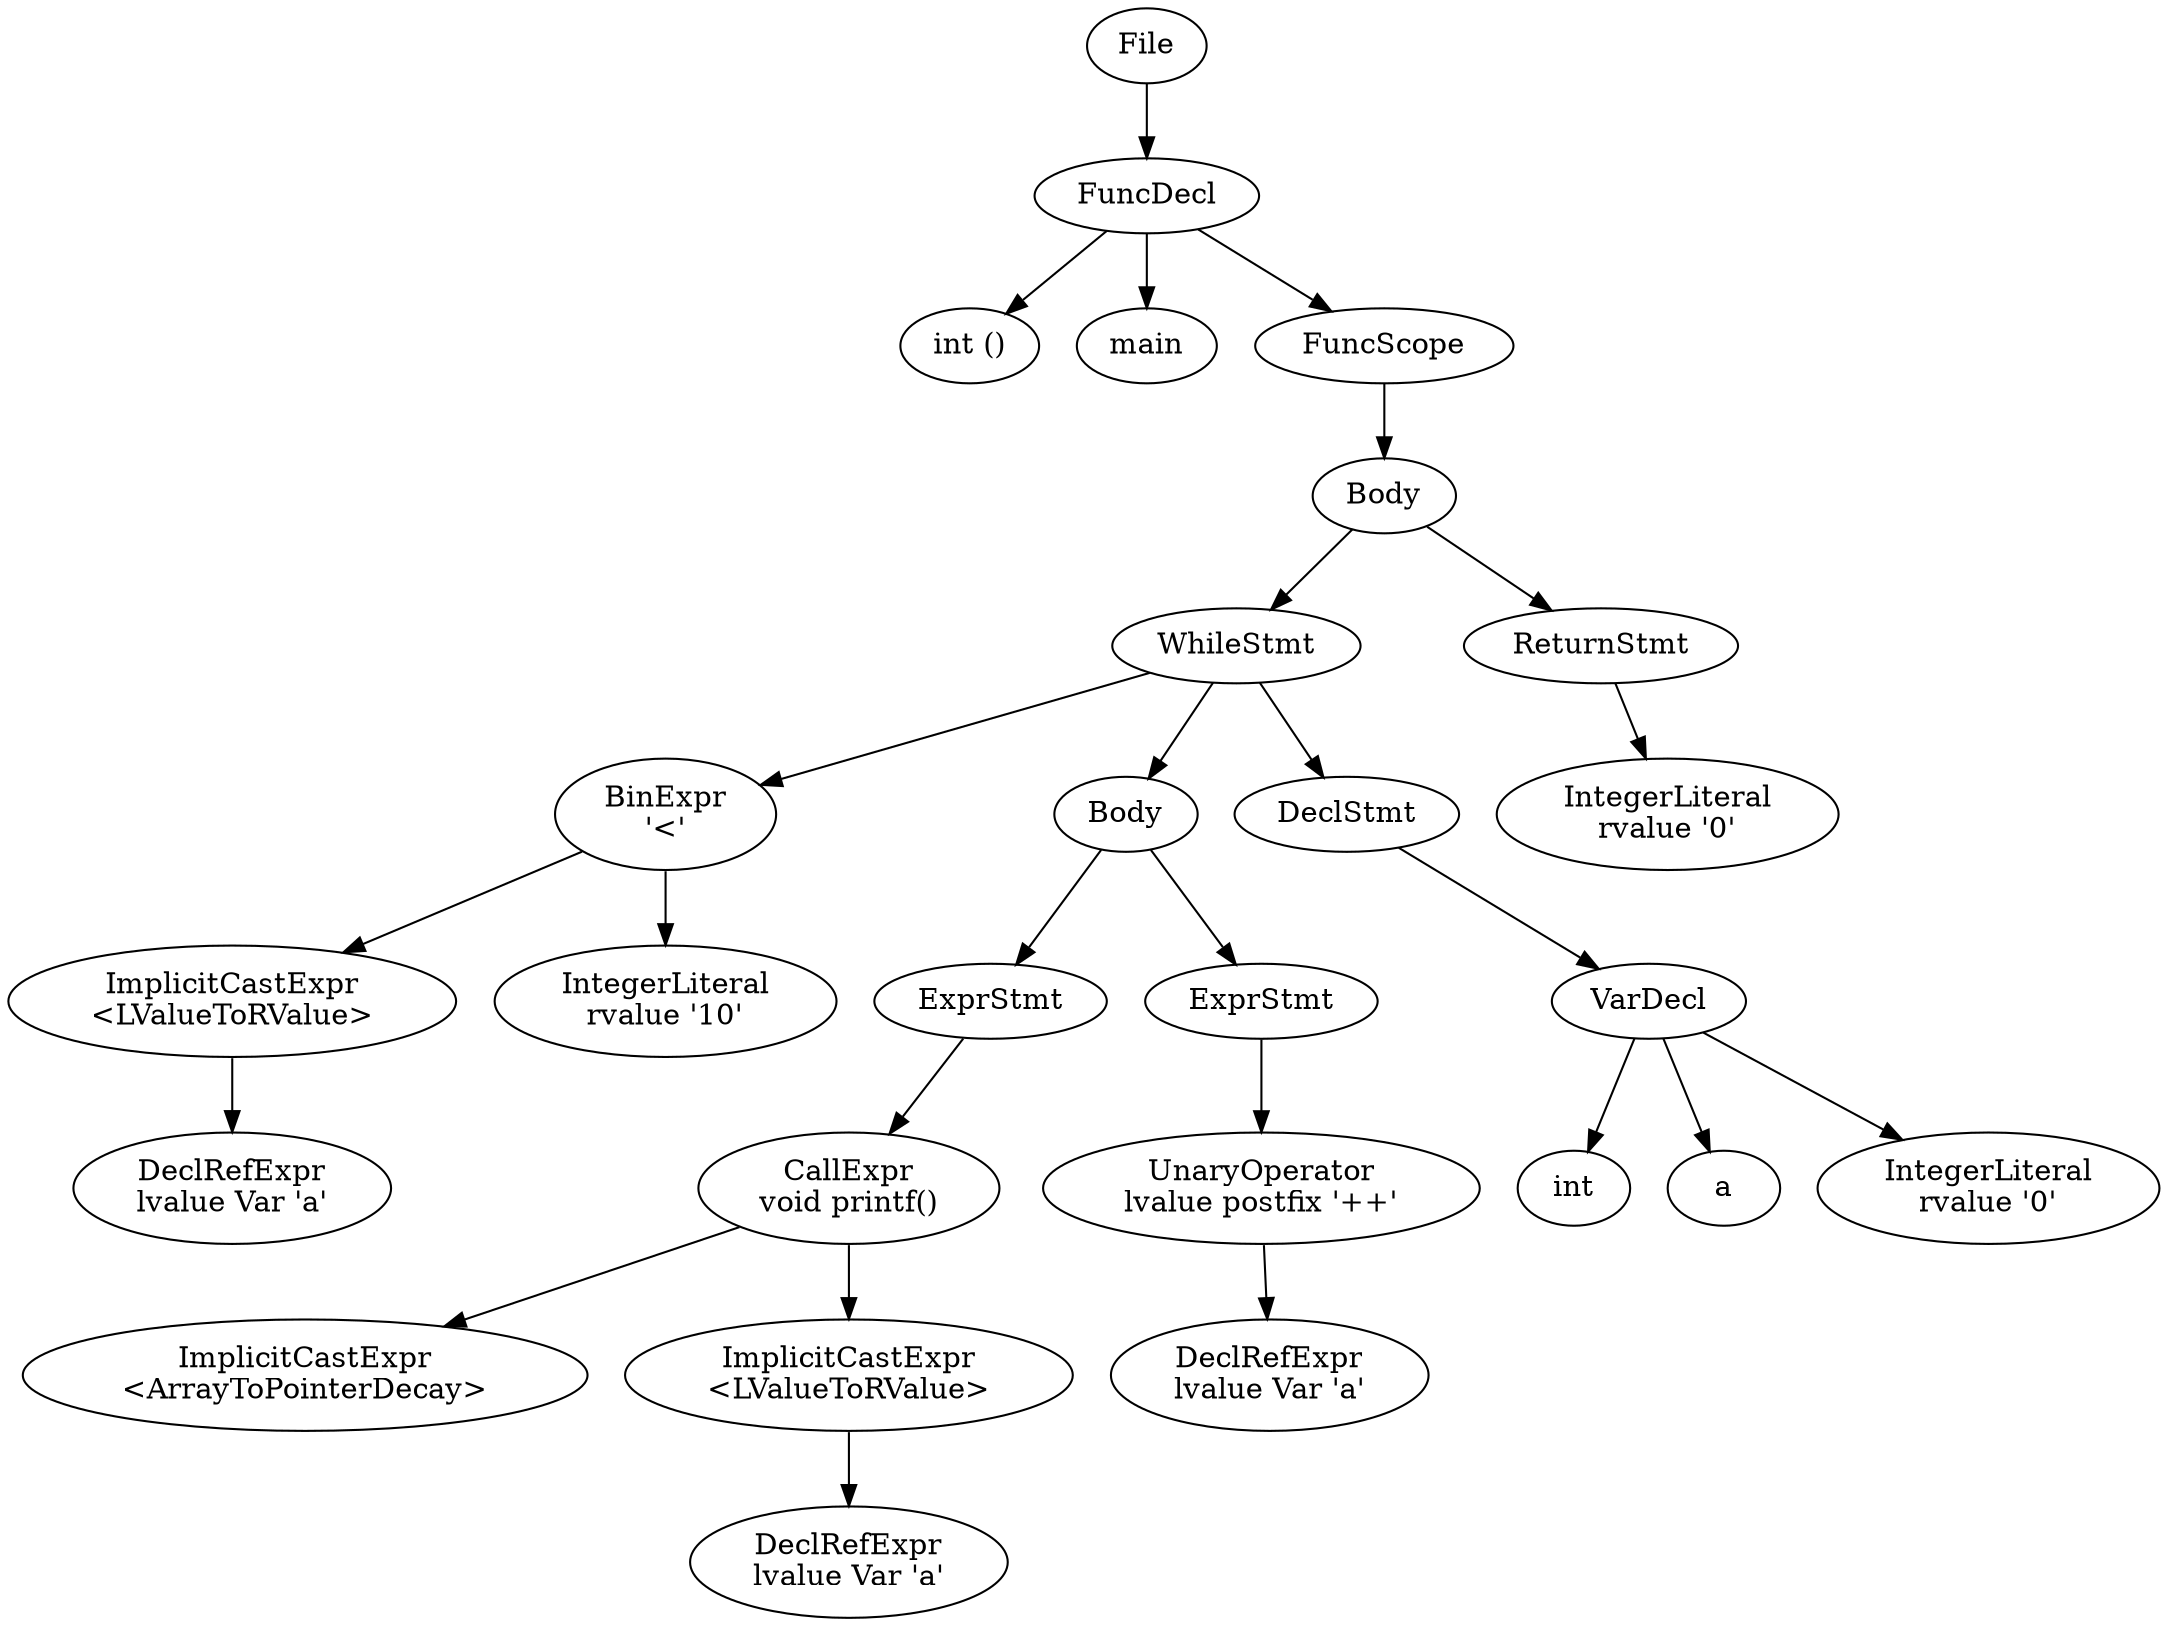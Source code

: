 digraph {n0 [label="File"];
n1 [label="FuncDecl"];
n2 [label="int ()"];
n3 [label="main"];
n4 [label="FuncScope"];
n6 [label="Body"];
n8 [label="WhileStmt"];
n10 [label="BinExpr
'<'"];
n11 [label="ImplicitCastExpr
<LValueToRValue>"];
n12 [label="DeclRefExpr
lvalue Var 'a'"];
n13 [label="IntegerLiteral
rvalue '10'"];
n14 [label="Body"];
n16 [label="ExprStmt"];
n17 [label="CallExpr
void printf()"];
n19 [label="ImplicitCastExpr
<ArrayToPointerDecay>"];
n21 [label="ImplicitCastExpr
<LValueToRValue>"];
n22 [label="DeclRefExpr
lvalue Var 'a'"];
n23 [label="ExprStmt"];
n24 [label="UnaryOperator
lvalue postfix '++'"];
n25 [label="DeclRefExpr
lvalue Var 'a'"];
n26 [label="DeclStmt"];
n27 [label="VarDecl"];
n28 [label="int"];
n29 [label="a"];
n30 [label="IntegerLiteral
rvalue '0'"];
n31 [label="ReturnStmt"];
n32 [label="IntegerLiteral
rvalue '0'"];
n0 -> n1
n1 -> n2
n1 -> n3
n1 -> n4
n4 -> n6
n6 -> n8
n8 -> n10
n10 -> n11
n11 -> n12
n10 -> n13
n8 -> n14
n14 -> n16
n16 -> n17
n17 -> n19
n17 -> n21
n21 -> n22
n14 -> n23
n23 -> n24
n24 -> n25
n8 -> n26
n26 -> n27
n27 -> n28
n27 -> n29
n27 -> n30
n6 -> n31
n31 -> n32
}
